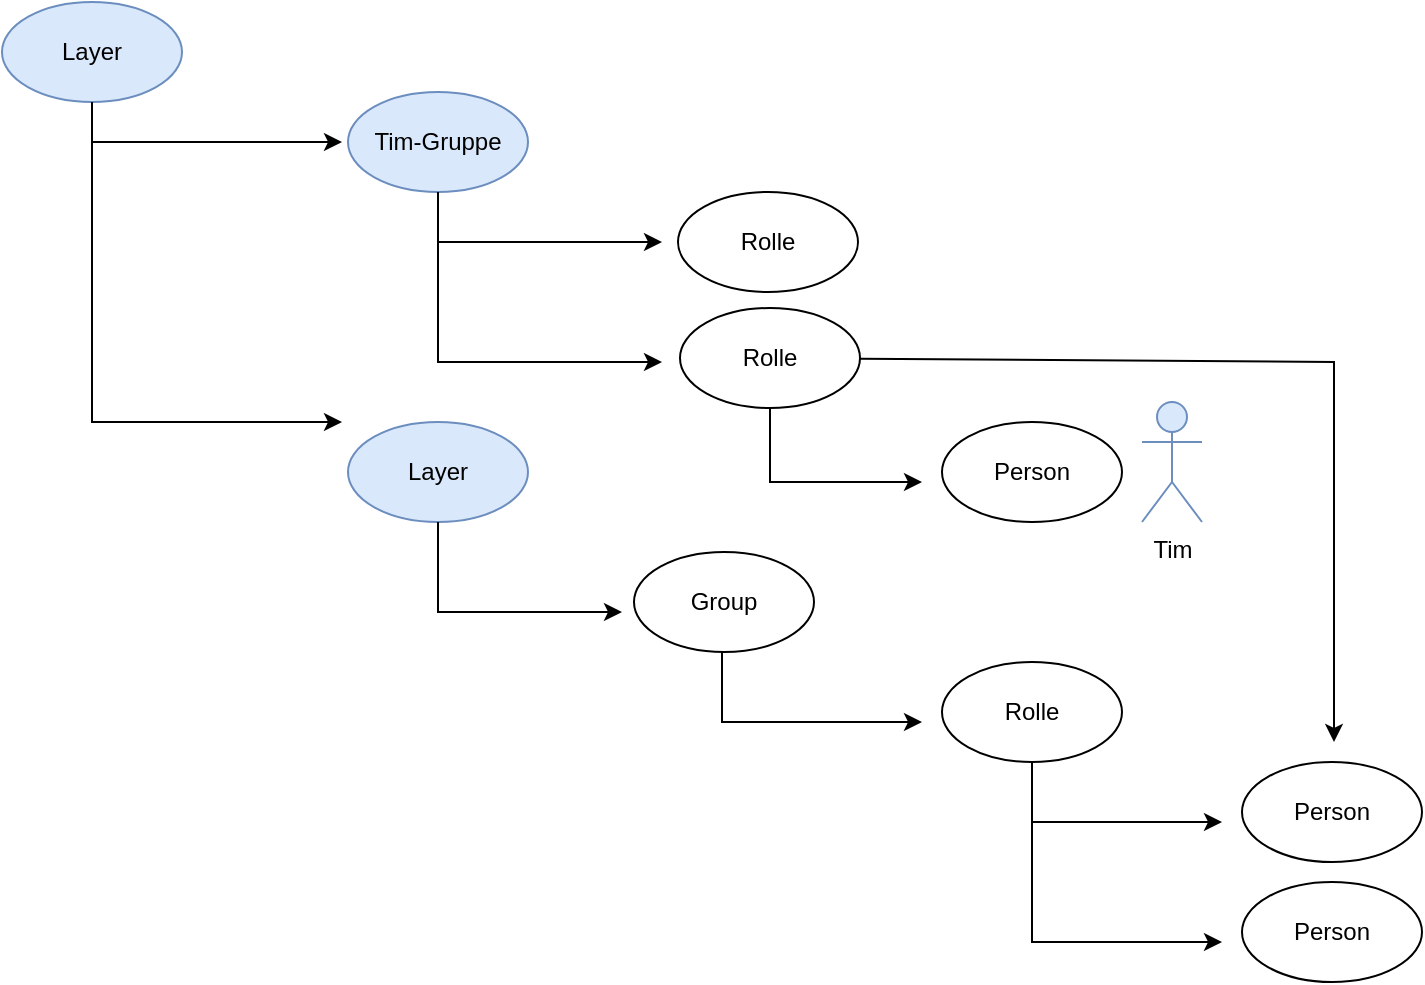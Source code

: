 <mxfile version="26.0.16">
  <diagram name="Page-1" id="zWTBiicn6r-YAf4I7jgO">
    <mxGraphModel dx="1647" dy="955" grid="1" gridSize="10" guides="1" tooltips="1" connect="1" arrows="1" fold="1" page="1" pageScale="1" pageWidth="850" pageHeight="1100" math="0" shadow="0">
      <root>
        <mxCell id="0" />
        <mxCell id="1" parent="0" />
        <mxCell id="G1_wsP5PcfOU334YOqP6-1" value="Layer" style="ellipse;whiteSpace=wrap;html=1;fillColor=#dae8fc;strokeColor=#6c8ebf;" vertex="1" parent="1">
          <mxGeometry x="70" y="160" width="90" height="50" as="geometry" />
        </mxCell>
        <mxCell id="G1_wsP5PcfOU334YOqP6-2" value="" style="endArrow=classic;html=1;rounded=0;exitX=0.5;exitY=1;exitDx=0;exitDy=0;" edge="1" parent="1" source="G1_wsP5PcfOU334YOqP6-1">
          <mxGeometry width="50" height="50" relative="1" as="geometry">
            <mxPoint x="240" y="250" as="sourcePoint" />
            <mxPoint x="240" y="230" as="targetPoint" />
            <Array as="points">
              <mxPoint x="115" y="230" />
            </Array>
          </mxGeometry>
        </mxCell>
        <mxCell id="G1_wsP5PcfOU334YOqP6-3" value="Tim-Gruppe" style="ellipse;whiteSpace=wrap;html=1;fillColor=#dae8fc;strokeColor=#6c8ebf;" vertex="1" parent="1">
          <mxGeometry x="243" y="205" width="90" height="50" as="geometry" />
        </mxCell>
        <mxCell id="G1_wsP5PcfOU334YOqP6-5" value="Layer" style="ellipse;whiteSpace=wrap;html=1;fillColor=#dae8fc;strokeColor=#6c8ebf;" vertex="1" parent="1">
          <mxGeometry x="243" y="370" width="90" height="50" as="geometry" />
        </mxCell>
        <mxCell id="G1_wsP5PcfOU334YOqP6-7" value="" style="endArrow=classic;html=1;rounded=0;exitX=0.5;exitY=1;exitDx=0;exitDy=0;" edge="1" parent="1" source="G1_wsP5PcfOU334YOqP6-1">
          <mxGeometry width="50" height="50" relative="1" as="geometry">
            <mxPoint x="125" y="220" as="sourcePoint" />
            <mxPoint x="240" y="370" as="targetPoint" />
            <Array as="points">
              <mxPoint x="115" y="370" />
            </Array>
          </mxGeometry>
        </mxCell>
        <mxCell id="G1_wsP5PcfOU334YOqP6-9" value="Group" style="ellipse;whiteSpace=wrap;html=1;" vertex="1" parent="1">
          <mxGeometry x="386" y="435" width="90" height="50" as="geometry" />
        </mxCell>
        <mxCell id="G1_wsP5PcfOU334YOqP6-10" value="" style="endArrow=classic;html=1;rounded=0;exitX=0.5;exitY=1;exitDx=0;exitDy=0;" edge="1" parent="1" source="G1_wsP5PcfOU334YOqP6-5">
          <mxGeometry width="50" height="50" relative="1" as="geometry">
            <mxPoint x="288" y="455" as="sourcePoint" />
            <mxPoint x="380" y="465" as="targetPoint" />
            <Array as="points">
              <mxPoint x="288" y="465" />
            </Array>
          </mxGeometry>
        </mxCell>
        <mxCell id="G1_wsP5PcfOU334YOqP6-12" value="" style="endArrow=classic;html=1;rounded=0;exitX=0.5;exitY=1;exitDx=0;exitDy=0;" edge="1" parent="1" source="G1_wsP5PcfOU334YOqP6-3">
          <mxGeometry width="50" height="50" relative="1" as="geometry">
            <mxPoint x="400" y="520" as="sourcePoint" />
            <mxPoint x="400" y="280" as="targetPoint" />
            <Array as="points">
              <mxPoint x="288" y="280" />
            </Array>
          </mxGeometry>
        </mxCell>
        <mxCell id="G1_wsP5PcfOU334YOqP6-13" value="Rolle" style="ellipse;whiteSpace=wrap;html=1;" vertex="1" parent="1">
          <mxGeometry x="408" y="255" width="90" height="50" as="geometry" />
        </mxCell>
        <mxCell id="G1_wsP5PcfOU334YOqP6-14" value="Rolle" style="ellipse;whiteSpace=wrap;html=1;" vertex="1" parent="1">
          <mxGeometry x="409" y="313" width="90" height="50" as="geometry" />
        </mxCell>
        <mxCell id="G1_wsP5PcfOU334YOqP6-15" value="" style="endArrow=classic;html=1;rounded=0;exitX=0.5;exitY=1;exitDx=0;exitDy=0;" edge="1" parent="1" source="G1_wsP5PcfOU334YOqP6-3">
          <mxGeometry width="50" height="50" relative="1" as="geometry">
            <mxPoint x="400" y="520" as="sourcePoint" />
            <mxPoint x="400" y="340" as="targetPoint" />
            <Array as="points">
              <mxPoint x="288" y="340" />
            </Array>
          </mxGeometry>
        </mxCell>
        <mxCell id="G1_wsP5PcfOU334YOqP6-16" value="" style="endArrow=classic;html=1;rounded=0;exitX=0.5;exitY=1;exitDx=0;exitDy=0;" edge="1" parent="1">
          <mxGeometry width="50" height="50" relative="1" as="geometry">
            <mxPoint x="430" y="485" as="sourcePoint" />
            <mxPoint x="530" y="520" as="targetPoint" />
            <Array as="points">
              <mxPoint x="430" y="520" />
            </Array>
          </mxGeometry>
        </mxCell>
        <mxCell id="G1_wsP5PcfOU334YOqP6-17" value="Rolle" style="ellipse;whiteSpace=wrap;html=1;" vertex="1" parent="1">
          <mxGeometry x="540" y="490" width="90" height="50" as="geometry" />
        </mxCell>
        <mxCell id="G1_wsP5PcfOU334YOqP6-18" value="" style="endArrow=classic;html=1;rounded=0;exitX=0.5;exitY=1;exitDx=0;exitDy=0;" edge="1" parent="1" source="G1_wsP5PcfOU334YOqP6-17">
          <mxGeometry width="50" height="50" relative="1" as="geometry">
            <mxPoint x="580" y="570" as="sourcePoint" />
            <mxPoint x="680" y="570" as="targetPoint" />
            <Array as="points">
              <mxPoint x="585" y="570" />
            </Array>
          </mxGeometry>
        </mxCell>
        <mxCell id="G1_wsP5PcfOU334YOqP6-19" value="Person" style="ellipse;whiteSpace=wrap;html=1;" vertex="1" parent="1">
          <mxGeometry x="690" y="540" width="90" height="50" as="geometry" />
        </mxCell>
        <mxCell id="G1_wsP5PcfOU334YOqP6-20" value="" style="endArrow=classic;html=1;rounded=0;exitX=0.5;exitY=1;exitDx=0;exitDy=0;" edge="1" parent="1" source="G1_wsP5PcfOU334YOqP6-14">
          <mxGeometry width="50" height="50" relative="1" as="geometry">
            <mxPoint x="400" y="520" as="sourcePoint" />
            <mxPoint x="530" y="400" as="targetPoint" />
            <Array as="points">
              <mxPoint x="454" y="400" />
            </Array>
          </mxGeometry>
        </mxCell>
        <mxCell id="G1_wsP5PcfOU334YOqP6-21" value="Person" style="ellipse;whiteSpace=wrap;html=1;" vertex="1" parent="1">
          <mxGeometry x="540" y="370" width="90" height="50" as="geometry" />
        </mxCell>
        <mxCell id="G1_wsP5PcfOU334YOqP6-22" value="Person" style="ellipse;whiteSpace=wrap;html=1;" vertex="1" parent="1">
          <mxGeometry x="690" y="600" width="90" height="50" as="geometry" />
        </mxCell>
        <mxCell id="G1_wsP5PcfOU334YOqP6-23" value="" style="endArrow=classic;html=1;rounded=0;exitX=0.5;exitY=1;exitDx=0;exitDy=0;" edge="1" parent="1" source="G1_wsP5PcfOU334YOqP6-17">
          <mxGeometry width="50" height="50" relative="1" as="geometry">
            <mxPoint x="600" y="710" as="sourcePoint" />
            <mxPoint x="680" y="630" as="targetPoint" />
            <Array as="points">
              <mxPoint x="585" y="630" />
            </Array>
          </mxGeometry>
        </mxCell>
        <mxCell id="G1_wsP5PcfOU334YOqP6-24" value="" style="endArrow=classic;html=1;rounded=0;" edge="1" parent="1" source="G1_wsP5PcfOU334YOqP6-14">
          <mxGeometry width="50" height="50" relative="1" as="geometry">
            <mxPoint x="505" y="338" as="sourcePoint" />
            <mxPoint x="736" y="530" as="targetPoint" />
            <Array as="points">
              <mxPoint x="736" y="340" />
            </Array>
          </mxGeometry>
        </mxCell>
        <mxCell id="G1_wsP5PcfOU334YOqP6-25" value="Tim" style="shape=umlActor;verticalLabelPosition=bottom;verticalAlign=top;html=1;outlineConnect=0;fillColor=#dae8fc;strokeColor=#6c8ebf;" vertex="1" parent="1">
          <mxGeometry x="640" y="360" width="30" height="60" as="geometry" />
        </mxCell>
      </root>
    </mxGraphModel>
  </diagram>
</mxfile>
